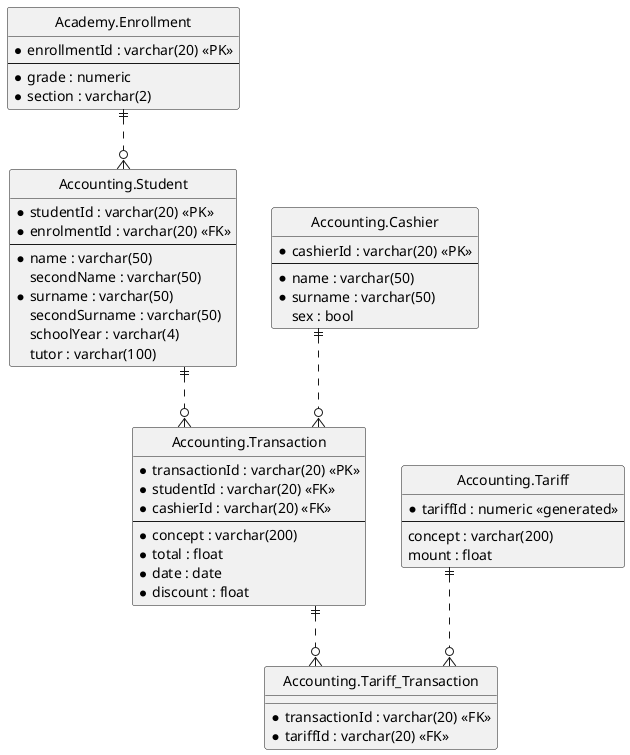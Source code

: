 @startuml

hide circle
skinparam linetype ortho

entity "Academy.Enrollment" as enrollment
{
    * enrollmentId : varchar(20) <<PK>>
    --
    * grade : numeric
    * section : varchar(2)
}

entity "Accounting.Student" as student
{
    * studentId : varchar(20) <<PK>>
    * enrolmentId : varchar(20) <<FK>>
    --
    * name : varchar(50)
    secondName : varchar(50)
    * surname : varchar(50)
    secondSurname : varchar(50)
    schoolYear : varchar(4)
    tutor : varchar(100)
}

entity "Accounting.Transaction" as transaction
{
    * transactionId : varchar(20) <<PK>> 
    * studentId : varchar(20) <<FK>>
    * cashierId : varchar(20) <<FK>>
    --
    * concept : varchar(200)
    * total : float
    * date : date
    * discount : float
}

entity "Accounting.Cashier" as cashier 
{
    * cashierId : varchar(20) <<PK>>
    --
    * name : varchar(50)
    * surname : varchar(50)
    sex : bool
}

entity "Accounting.Tariff" as tariff
{
    * tariffId : numeric <<generated>>
    --
    concept : varchar(200)
    mount : float
}

entity "Accounting.Tariff_Transaction" as tariffTransaction
{
    * transactionId : varchar(20) <<FK>>
    * tariffId : varchar(20) <<FK>>
}

enrollment ||..o{student
student ||..o{transaction
cashier ||..o{transaction

transaction ||..o{ tariffTransaction
tariff ||..o{ tariffTransaction

@enduml